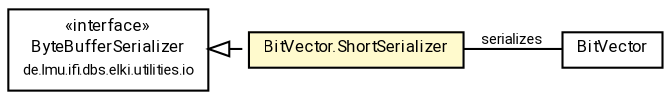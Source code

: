 #!/usr/local/bin/dot
#
# Class diagram 
# Generated by UMLGraph version R5_7_2-60-g0e99a6 (http://www.spinellis.gr/umlgraph/)
#

digraph G {
	graph [fontnames="svg"]
	edge [fontname="Roboto",fontsize=7,labelfontname="Roboto",labelfontsize=7,color="black"];
	node [fontname="Roboto",fontcolor="black",fontsize=8,shape=plaintext,margin=0,width=0,height=0];
	nodesep=0.15;
	ranksep=0.25;
	rankdir=LR;
	// de.lmu.ifi.dbs.elki.data.BitVector
	c1906145 [label=<<table title="de.lmu.ifi.dbs.elki.data.BitVector" border="0" cellborder="1" cellspacing="0" cellpadding="2" href="BitVector.html" target="_parent">
		<tr><td><table border="0" cellspacing="0" cellpadding="1">
		<tr><td align="center" balign="center"> <font face="Roboto">BitVector</font> </td></tr>
		</table></td></tr>
		</table>>, URL="BitVector.html"];
	// de.lmu.ifi.dbs.elki.data.BitVector.ShortSerializer
	c1906148 [label=<<table title="de.lmu.ifi.dbs.elki.data.BitVector.ShortSerializer" border="0" cellborder="1" cellspacing="0" cellpadding="2" bgcolor="lemonChiffon" href="BitVector.ShortSerializer.html" target="_parent">
		<tr><td><table border="0" cellspacing="0" cellpadding="1">
		<tr><td align="center" balign="center"> <font face="Roboto">BitVector.ShortSerializer</font> </td></tr>
		</table></td></tr>
		</table>>, URL="BitVector.ShortSerializer.html"];
	// de.lmu.ifi.dbs.elki.utilities.io.ByteBufferSerializer<T>
	c1906829 [label=<<table title="de.lmu.ifi.dbs.elki.utilities.io.ByteBufferSerializer" border="0" cellborder="1" cellspacing="0" cellpadding="2" href="../utilities/io/ByteBufferSerializer.html" target="_parent">
		<tr><td><table border="0" cellspacing="0" cellpadding="1">
		<tr><td align="center" balign="center"> &#171;interface&#187; </td></tr>
		<tr><td align="center" balign="center"> <font face="Roboto">ByteBufferSerializer</font> </td></tr>
		<tr><td align="center" balign="center"> <font face="Roboto" point-size="7.0">de.lmu.ifi.dbs.elki.utilities.io</font> </td></tr>
		</table></td></tr>
		</table>>, URL="../utilities/io/ByteBufferSerializer.html"];
	// de.lmu.ifi.dbs.elki.data.BitVector.ShortSerializer implements de.lmu.ifi.dbs.elki.utilities.io.ByteBufferSerializer<T>
	c1906829 -> c1906148 [arrowtail=empty,style=dashed,dir=back,weight=9];
	// de.lmu.ifi.dbs.elki.data.BitVector.ShortSerializer assoc de.lmu.ifi.dbs.elki.data.BitVector
	c1906148 -> c1906145 [arrowhead=none,weight=2,label="serializes"];
}

